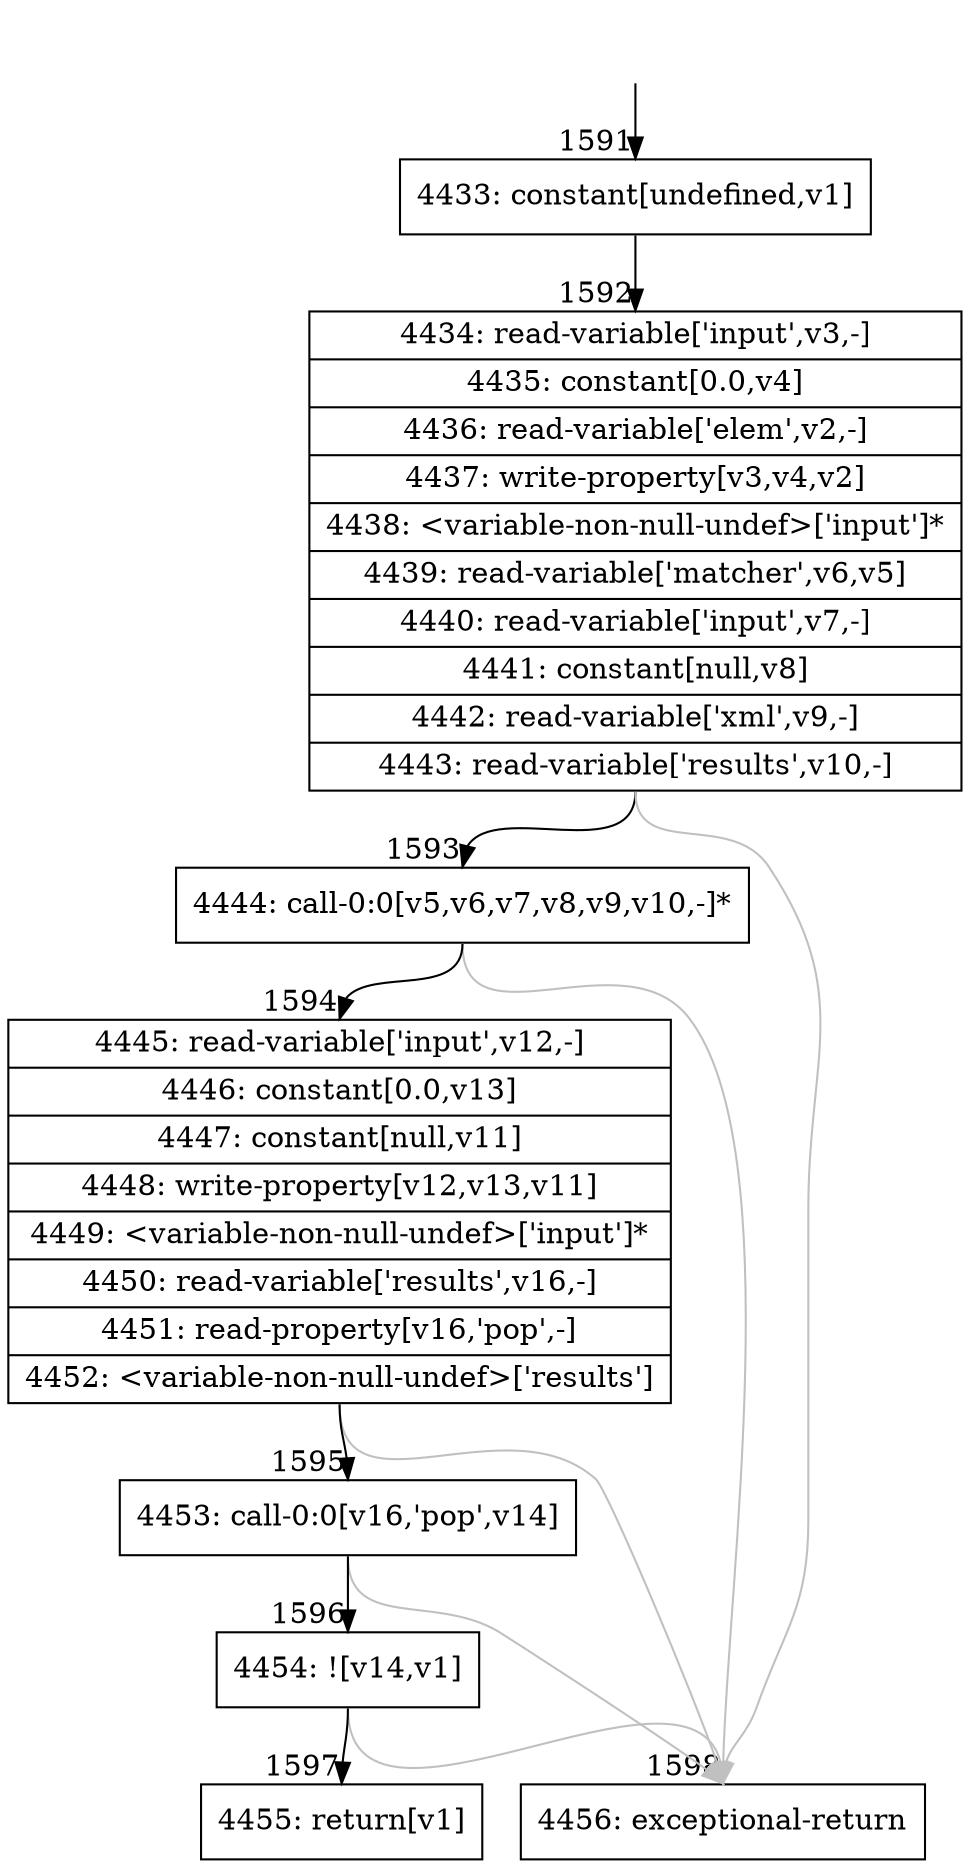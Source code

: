 digraph {
rankdir="TD"
BB_entry110[shape=none,label=""];
BB_entry110 -> BB1591 [tailport=s, headport=n, headlabel="    1591"]
BB1591 [shape=record label="{4433: constant[undefined,v1]}" ] 
BB1591 -> BB1592 [tailport=s, headport=n, headlabel="      1592"]
BB1592 [shape=record label="{4434: read-variable['input',v3,-]|4435: constant[0.0,v4]|4436: read-variable['elem',v2,-]|4437: write-property[v3,v4,v2]|4438: \<variable-non-null-undef\>['input']*|4439: read-variable['matcher',v6,v5]|4440: read-variable['input',v7,-]|4441: constant[null,v8]|4442: read-variable['xml',v9,-]|4443: read-variable['results',v10,-]}" ] 
BB1592 -> BB1593 [tailport=s, headport=n, headlabel="      1593"]
BB1592 -> BB1598 [tailport=s, headport=n, color=gray, headlabel="      1598"]
BB1593 [shape=record label="{4444: call-0:0[v5,v6,v7,v8,v9,v10,-]*}" ] 
BB1593 -> BB1594 [tailport=s, headport=n, headlabel="      1594"]
BB1593 -> BB1598 [tailport=s, headport=n, color=gray]
BB1594 [shape=record label="{4445: read-variable['input',v12,-]|4446: constant[0.0,v13]|4447: constant[null,v11]|4448: write-property[v12,v13,v11]|4449: \<variable-non-null-undef\>['input']*|4450: read-variable['results',v16,-]|4451: read-property[v16,'pop',-]|4452: \<variable-non-null-undef\>['results']}" ] 
BB1594 -> BB1595 [tailport=s, headport=n, headlabel="      1595"]
BB1594 -> BB1598 [tailport=s, headport=n, color=gray]
BB1595 [shape=record label="{4453: call-0:0[v16,'pop',v14]}" ] 
BB1595 -> BB1596 [tailport=s, headport=n, headlabel="      1596"]
BB1595 -> BB1598 [tailport=s, headport=n, color=gray]
BB1596 [shape=record label="{4454: ![v14,v1]}" ] 
BB1596 -> BB1597 [tailport=s, headport=n, headlabel="      1597"]
BB1596 -> BB1598 [tailport=s, headport=n, color=gray]
BB1597 [shape=record label="{4455: return[v1]}" ] 
BB1598 [shape=record label="{4456: exceptional-return}" ] 
}
